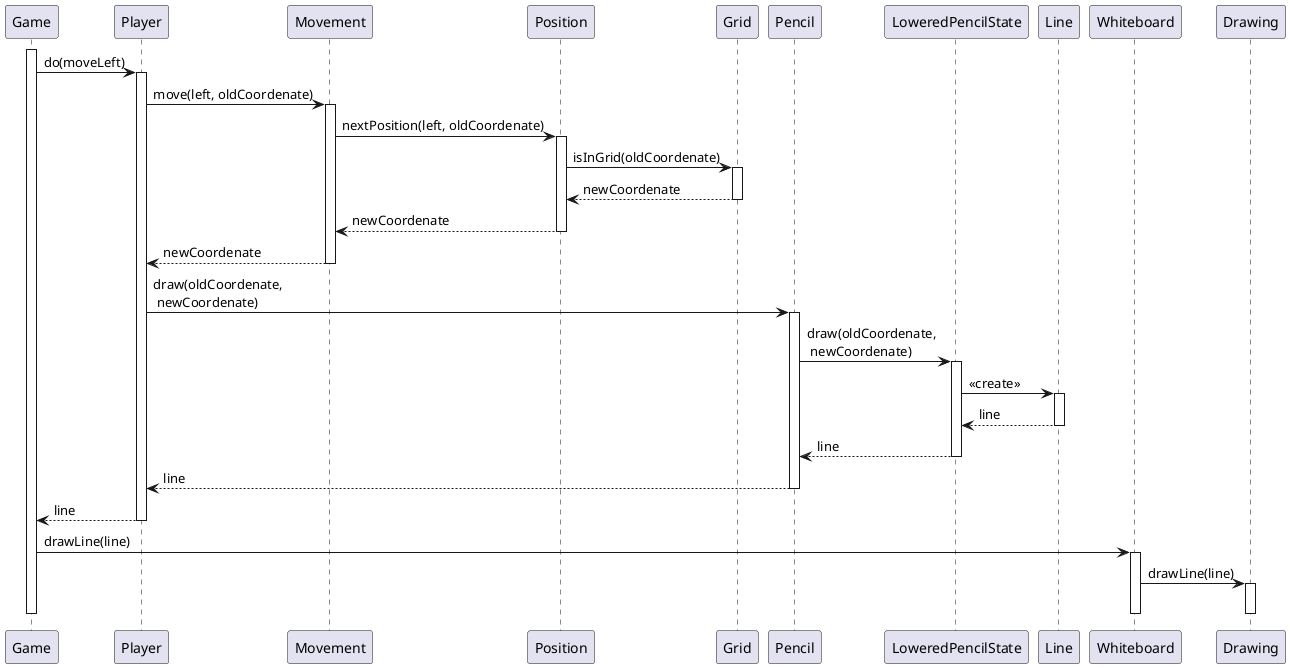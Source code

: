 @startuml move_left_do_action

activate Game
Game -> Player: do(moveLeft)
activate Player

Player -> Movement: move(left, oldCoordenate)
activate Movement
Movement -> Position: nextPosition(left, oldCoordenate)
activate Position
Position -> Grid: isInGrid(oldCoordenate)
activate Grid
return newCoordenate
return newCoordenate
return newCoordenate

Player -> Pencil: draw(oldCoordenate,\n newCoordenate)
activate Pencil
Pencil -> LoweredPencilState: draw(oldCoordenate, \n newCoordenate)
activate LoweredPencilState
LoweredPencilState -> Line: <<create>>
activate Line
return line
return line
return line
return line

Game -> Whiteboard: drawLine(line)
activate Whiteboard
Whiteboard -> Drawing: drawLine(line)
activate Drawing
deactivate Drawing
deactivate Whiteboard
deactivate Player
deactivate Game






@enduml